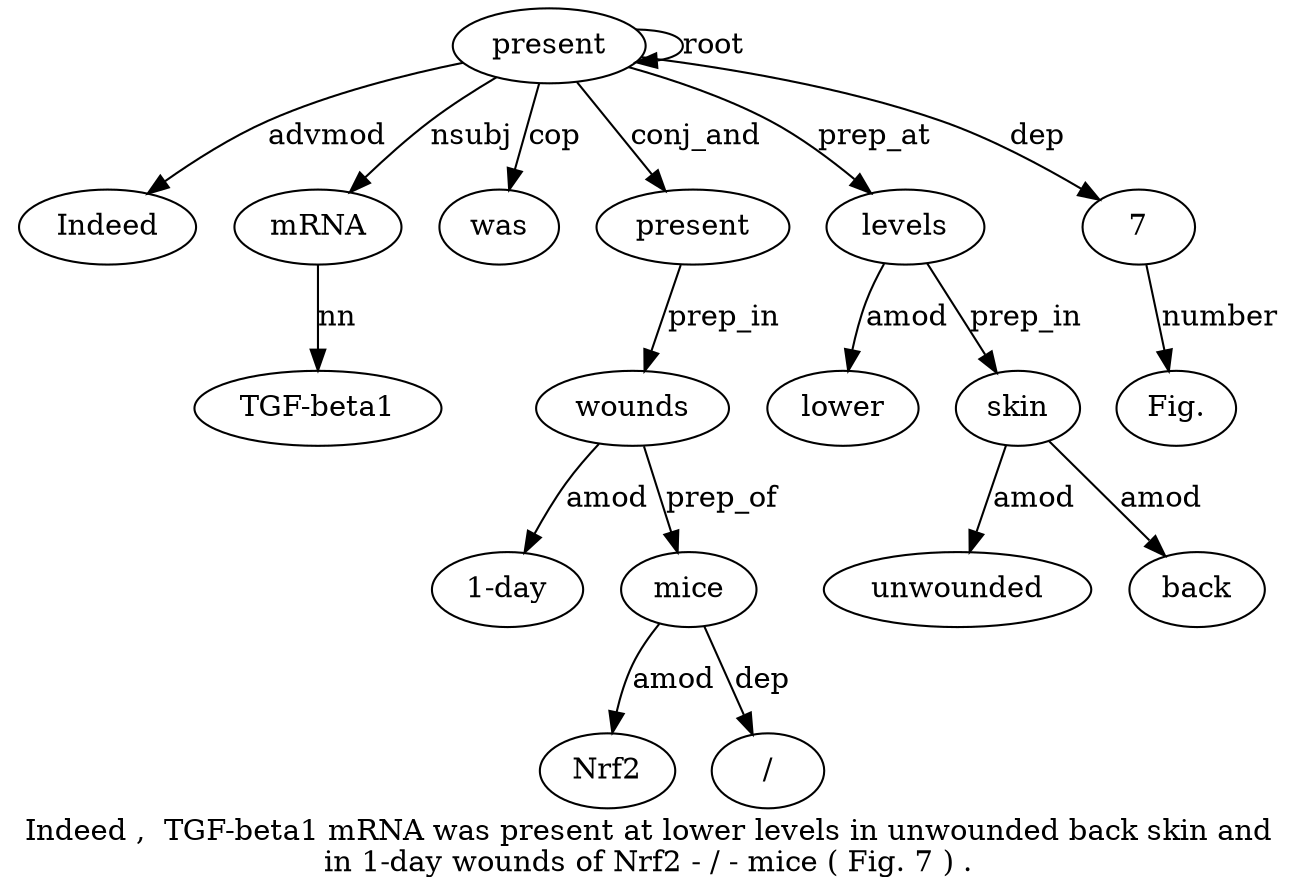 digraph "Indeed ,  TGF-beta1 mRNA was present at lower levels in unwounded back skin and in 1-day wounds of Nrf2 - / - mice ( Fig. 7 ) ." {
label="Indeed ,  TGF-beta1 mRNA was present at lower levels in unwounded back skin and
in 1-day wounds of Nrf2 - / - mice ( Fig. 7 ) .";
present6 [style=filled, fillcolor=white, label=present];
Indeed1 [style=filled, fillcolor=white, label=Indeed];
present6 -> Indeed1  [label=advmod];
mRNA4 [style=filled, fillcolor=white, label=mRNA];
"TGF-beta13" [style=filled, fillcolor=white, label="TGF-beta1"];
mRNA4 -> "TGF-beta13"  [label=nn];
present6 -> mRNA4  [label=nsubj];
was5 [style=filled, fillcolor=white, label=was];
present6 -> was5  [label=cop];
present6 -> present6  [label=root];
"present6'" [style=filled, fillcolor=white, label=present];
present6 -> "present6'"  [label=conj_and];
levels9 [style=filled, fillcolor=white, label=levels];
lower8 [style=filled, fillcolor=white, label=lower];
levels9 -> lower8  [label=amod];
present6 -> levels9  [label=prep_at];
skin13 [style=filled, fillcolor=white, label=skin];
unwounded11 [style=filled, fillcolor=white, label=unwounded];
skin13 -> unwounded11  [label=amod];
back12 [style=filled, fillcolor=white, label=back];
skin13 -> back12  [label=amod];
levels9 -> skin13  [label=prep_in];
wounds17 [style=filled, fillcolor=white, label=wounds];
"1-day6" [style=filled, fillcolor=white, label="1-day"];
wounds17 -> "1-day6"  [label=amod];
"present6'" -> wounds17  [label=prep_in];
mice23 [style=filled, fillcolor=white, label=mice];
Nrf219 [style=filled, fillcolor=white, label=Nrf2];
mice23 -> Nrf219  [label=amod];
"/21" [style=filled, fillcolor=white, label="/"];
mice23 -> "/21"  [label=dep];
wounds17 -> mice23  [label=prep_of];
726 [style=filled, fillcolor=white, label=7];
"Fig.25" [style=filled, fillcolor=white, label="Fig."];
726 -> "Fig.25"  [label=number];
present6 -> 726  [label=dep];
}
